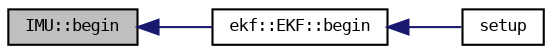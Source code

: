 digraph "IMU::begin"
{
  bgcolor="transparent";
  edge [fontname="DejaVuSansMono",fontsize="8",labelfontname="DejaVuSansMono",labelfontsize="8"];
  node [fontname="DejaVuSansMono",fontsize="8",shape=record];
  rankdir="LR";
  Node11 [label="IMU::begin",height=0.2,width=0.4,color="black", fillcolor="grey75", style="filled", fontcolor="black"];
  Node11 -> Node12 [dir="back",color="midnightblue",fontsize="8",style="solid",fontname="DejaVuSansMono"];
  Node12 [label="ekf::EKF::begin",height=0.2,width=0.4,color="black",URL="$classekf_1_1EKF.html#af52f661717f56b3deee7b4f42ba80dc5",tooltip="Inicializacao do filtro de Kalman. "];
  Node12 -> Node13 [dir="back",color="midnightblue",fontsize="8",style="solid",fontname="DejaVuSansMono"];
  Node13 [label="setup",height=0.2,width=0.4,color="black",URL="$main_8cpp.html#a4fc01d736fe50cf5b977f755b675f11d"];
}
